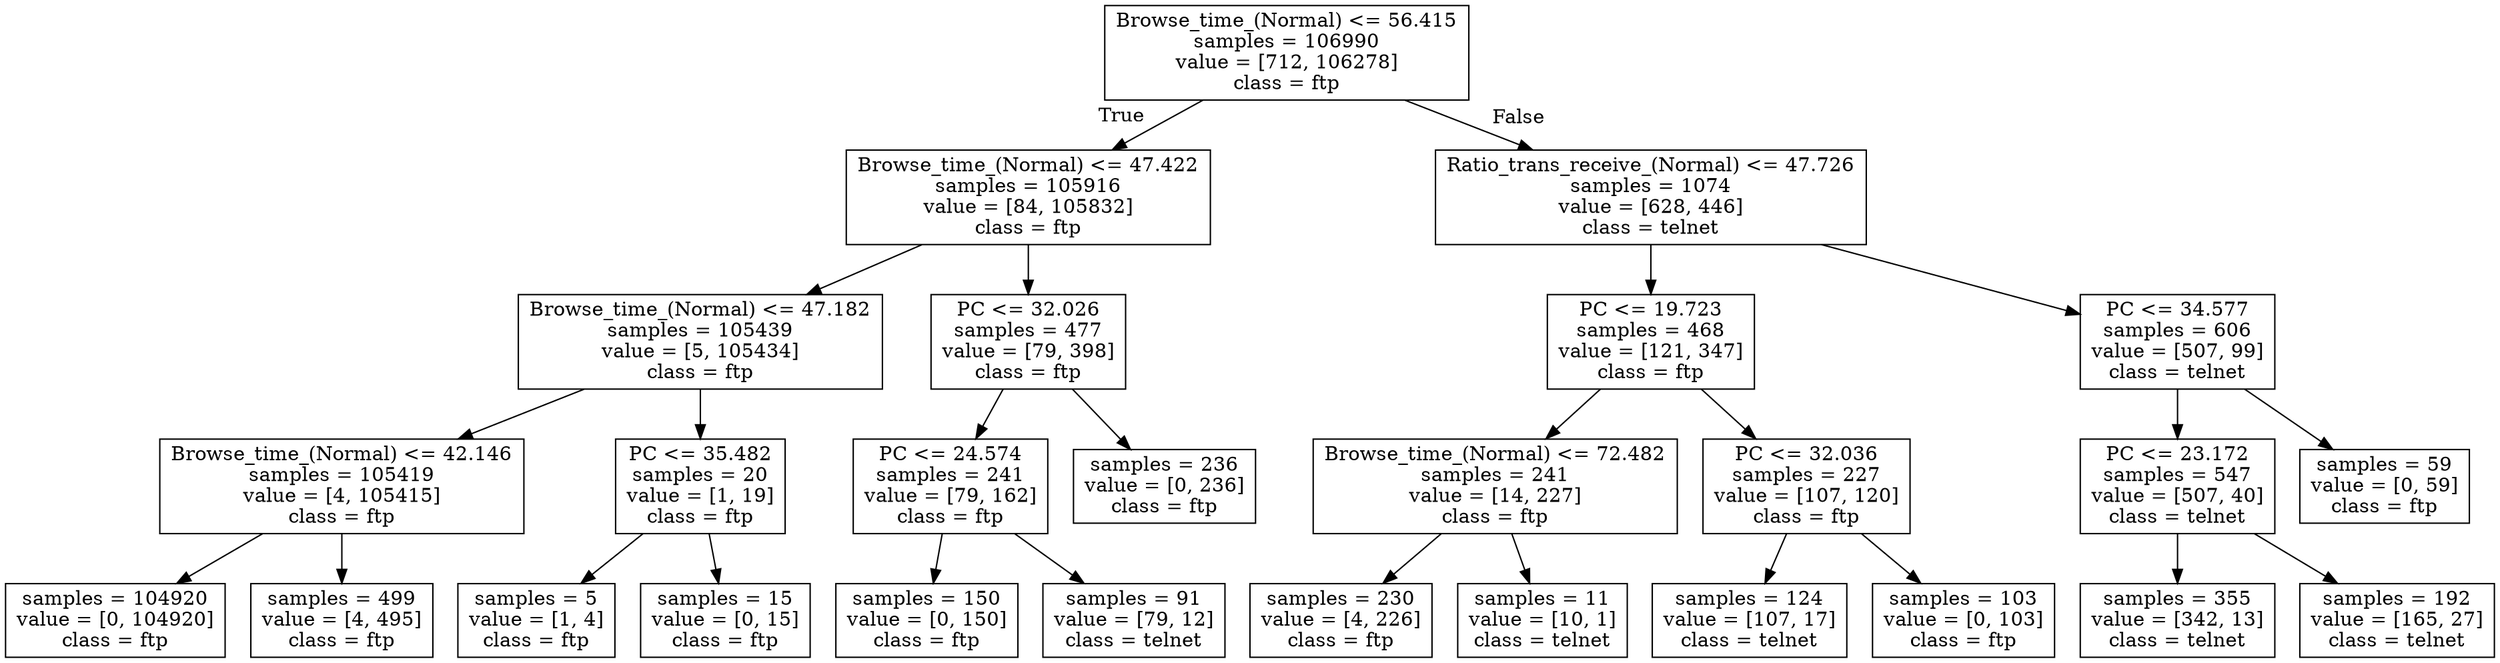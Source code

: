 digraph Tree {
node [shape=box] ;
0 [label="Browse_time_(Normal) <= 56.415\nsamples = 106990\nvalue = [712, 106278]\nclass = ftp"] ;
1 [label="Browse_time_(Normal) <= 47.422\nsamples = 105916\nvalue = [84, 105832]\nclass = ftp"] ;
0 -> 1 [labeldistance=2.5, labelangle=45, headlabel="True"] ;
2 [label="Browse_time_(Normal) <= 47.182\nsamples = 105439\nvalue = [5, 105434]\nclass = ftp"] ;
1 -> 2 ;
3 [label="Browse_time_(Normal) <= 42.146\nsamples = 105419\nvalue = [4, 105415]\nclass = ftp"] ;
2 -> 3 ;
4 [label="samples = 104920\nvalue = [0, 104920]\nclass = ftp"] ;
3 -> 4 ;
5 [label="samples = 499\nvalue = [4, 495]\nclass = ftp"] ;
3 -> 5 ;
6 [label="PC <= 35.482\nsamples = 20\nvalue = [1, 19]\nclass = ftp"] ;
2 -> 6 ;
7 [label="samples = 5\nvalue = [1, 4]\nclass = ftp"] ;
6 -> 7 ;
8 [label="samples = 15\nvalue = [0, 15]\nclass = ftp"] ;
6 -> 8 ;
9 [label="PC <= 32.026\nsamples = 477\nvalue = [79, 398]\nclass = ftp"] ;
1 -> 9 ;
10 [label="PC <= 24.574\nsamples = 241\nvalue = [79, 162]\nclass = ftp"] ;
9 -> 10 ;
11 [label="samples = 150\nvalue = [0, 150]\nclass = ftp"] ;
10 -> 11 ;
12 [label="samples = 91\nvalue = [79, 12]\nclass = telnet"] ;
10 -> 12 ;
13 [label="samples = 236\nvalue = [0, 236]\nclass = ftp"] ;
9 -> 13 ;
14 [label="Ratio_trans_receive_(Normal) <= 47.726\nsamples = 1074\nvalue = [628, 446]\nclass = telnet"] ;
0 -> 14 [labeldistance=2.5, labelangle=-45, headlabel="False"] ;
15 [label="PC <= 19.723\nsamples = 468\nvalue = [121, 347]\nclass = ftp"] ;
14 -> 15 ;
16 [label="Browse_time_(Normal) <= 72.482\nsamples = 241\nvalue = [14, 227]\nclass = ftp"] ;
15 -> 16 ;
17 [label="samples = 230\nvalue = [4, 226]\nclass = ftp"] ;
16 -> 17 ;
18 [label="samples = 11\nvalue = [10, 1]\nclass = telnet"] ;
16 -> 18 ;
19 [label="PC <= 32.036\nsamples = 227\nvalue = [107, 120]\nclass = ftp"] ;
15 -> 19 ;
20 [label="samples = 124\nvalue = [107, 17]\nclass = telnet"] ;
19 -> 20 ;
21 [label="samples = 103\nvalue = [0, 103]\nclass = ftp"] ;
19 -> 21 ;
22 [label="PC <= 34.577\nsamples = 606\nvalue = [507, 99]\nclass = telnet"] ;
14 -> 22 ;
23 [label="PC <= 23.172\nsamples = 547\nvalue = [507, 40]\nclass = telnet"] ;
22 -> 23 ;
24 [label="samples = 355\nvalue = [342, 13]\nclass = telnet"] ;
23 -> 24 ;
25 [label="samples = 192\nvalue = [165, 27]\nclass = telnet"] ;
23 -> 25 ;
26 [label="samples = 59\nvalue = [0, 59]\nclass = ftp"] ;
22 -> 26 ;
}